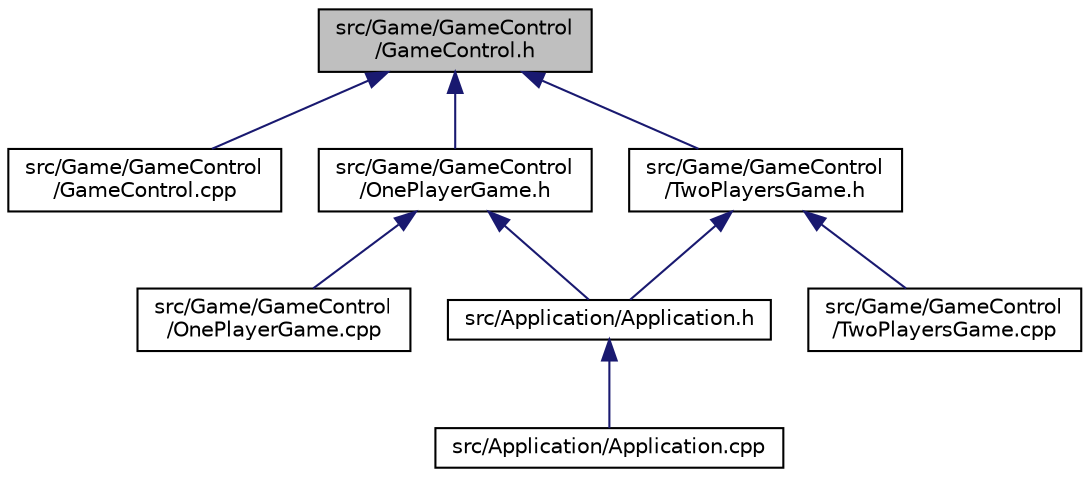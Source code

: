 digraph "src/Game/GameControl/GameControl.h"
{
 // LATEX_PDF_SIZE
  edge [fontname="Helvetica",fontsize="10",labelfontname="Helvetica",labelfontsize="10"];
  node [fontname="Helvetica",fontsize="10",shape=record];
  Node1 [label="src/Game/GameControl\l/GameControl.h",height=0.2,width=0.4,color="black", fillcolor="grey75", style="filled", fontcolor="black",tooltip=" "];
  Node1 -> Node2 [dir="back",color="midnightblue",fontsize="10",style="solid",fontname="Helvetica"];
  Node2 [label="src/Game/GameControl\l/GameControl.cpp",height=0.2,width=0.4,color="black", fillcolor="white", style="filled",URL="$GameControl_8cpp.html",tooltip=" "];
  Node1 -> Node3 [dir="back",color="midnightblue",fontsize="10",style="solid",fontname="Helvetica"];
  Node3 [label="src/Game/GameControl\l/OnePlayerGame.h",height=0.2,width=0.4,color="black", fillcolor="white", style="filled",URL="$OnePlayerGame_8h.html",tooltip=" "];
  Node3 -> Node4 [dir="back",color="midnightblue",fontsize="10",style="solid",fontname="Helvetica"];
  Node4 [label="src/Game/GameControl\l/OnePlayerGame.cpp",height=0.2,width=0.4,color="black", fillcolor="white", style="filled",URL="$OnePlayerGame_8cpp.html",tooltip=" "];
  Node3 -> Node5 [dir="back",color="midnightblue",fontsize="10",style="solid",fontname="Helvetica"];
  Node5 [label="src/Application/Application.h",height=0.2,width=0.4,color="black", fillcolor="white", style="filled",URL="$Application_8h.html",tooltip=" "];
  Node5 -> Node6 [dir="back",color="midnightblue",fontsize="10",style="solid",fontname="Helvetica"];
  Node6 [label="src/Application/Application.cpp",height=0.2,width=0.4,color="black", fillcolor="white", style="filled",URL="$Application_8cpp.html",tooltip=" "];
  Node1 -> Node7 [dir="back",color="midnightblue",fontsize="10",style="solid",fontname="Helvetica"];
  Node7 [label="src/Game/GameControl\l/TwoPlayersGame.h",height=0.2,width=0.4,color="black", fillcolor="white", style="filled",URL="$TwoPlayersGame_8h.html",tooltip=" "];
  Node7 -> Node8 [dir="back",color="midnightblue",fontsize="10",style="solid",fontname="Helvetica"];
  Node8 [label="src/Game/GameControl\l/TwoPlayersGame.cpp",height=0.2,width=0.4,color="black", fillcolor="white", style="filled",URL="$TwoPlayersGame_8cpp.html",tooltip=" "];
  Node7 -> Node5 [dir="back",color="midnightblue",fontsize="10",style="solid",fontname="Helvetica"];
}
